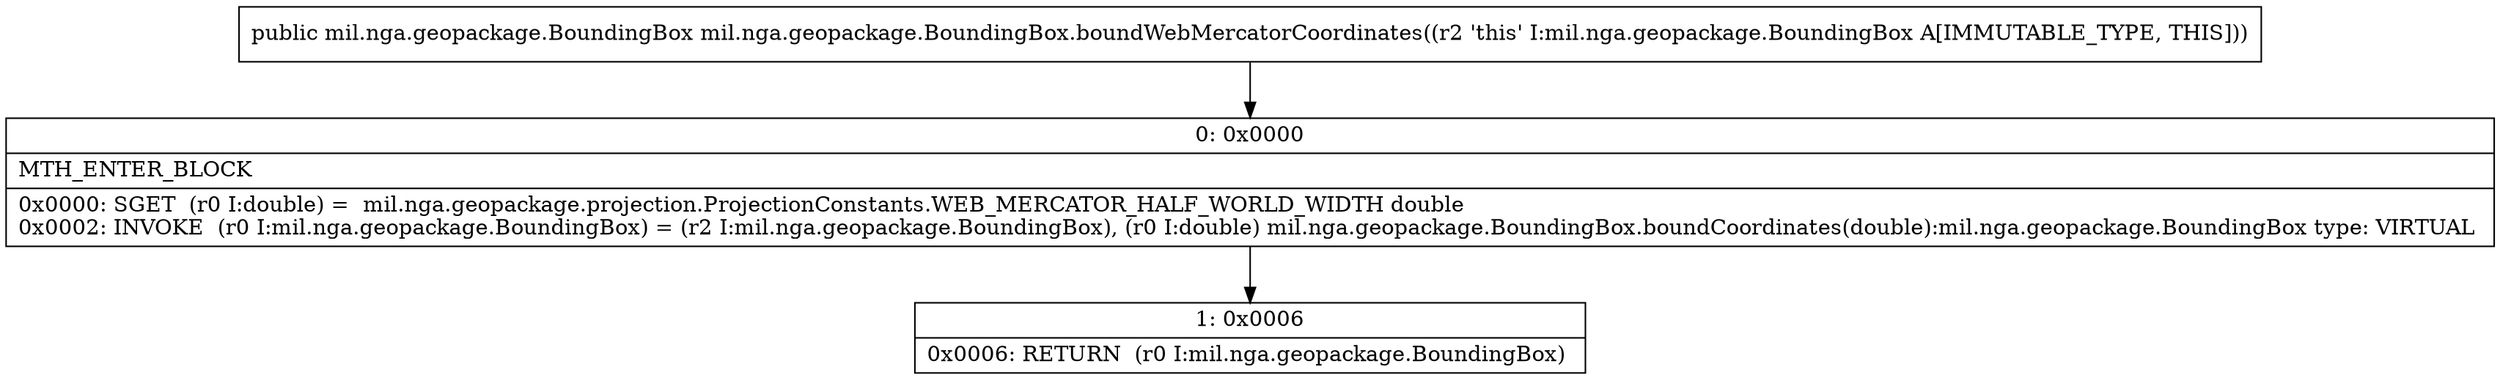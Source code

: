 digraph "CFG formil.nga.geopackage.BoundingBox.boundWebMercatorCoordinates()Lmil\/nga\/geopackage\/BoundingBox;" {
Node_0 [shape=record,label="{0\:\ 0x0000|MTH_ENTER_BLOCK\l|0x0000: SGET  (r0 I:double) =  mil.nga.geopackage.projection.ProjectionConstants.WEB_MERCATOR_HALF_WORLD_WIDTH double \l0x0002: INVOKE  (r0 I:mil.nga.geopackage.BoundingBox) = (r2 I:mil.nga.geopackage.BoundingBox), (r0 I:double) mil.nga.geopackage.BoundingBox.boundCoordinates(double):mil.nga.geopackage.BoundingBox type: VIRTUAL \l}"];
Node_1 [shape=record,label="{1\:\ 0x0006|0x0006: RETURN  (r0 I:mil.nga.geopackage.BoundingBox) \l}"];
MethodNode[shape=record,label="{public mil.nga.geopackage.BoundingBox mil.nga.geopackage.BoundingBox.boundWebMercatorCoordinates((r2 'this' I:mil.nga.geopackage.BoundingBox A[IMMUTABLE_TYPE, THIS])) }"];
MethodNode -> Node_0;
Node_0 -> Node_1;
}


